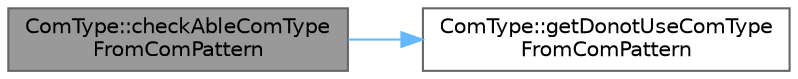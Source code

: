digraph "ComType::checkAbleComTypeFromComPattern"
{
 // LATEX_PDF_SIZE
  bgcolor="transparent";
  edge [fontname=Helvetica,fontsize=10,labelfontname=Helvetica,labelfontsize=10];
  node [fontname=Helvetica,fontsize=10,shape=box,height=0.2,width=0.4];
  rankdir="LR";
  Node1 [id="Node000001",label="ComType::checkAbleComType\lFromComPattern",height=0.2,width=0.4,color="gray40", fillcolor="grey60", style="filled", fontcolor="black",tooltip=" "];
  Node1 -> Node2 [id="edge1_Node000001_Node000002",color="steelblue1",style="solid",tooltip=" "];
  Node2 [id="Node000002",label="ComType::getDonotUseComType\lFromComPattern",height=0.2,width=0.4,color="grey40", fillcolor="white", style="filled",URL="$namespace_com_type.html#a22cd96981793f7917fa1f6941a9a11a8",tooltip=" "];
}
